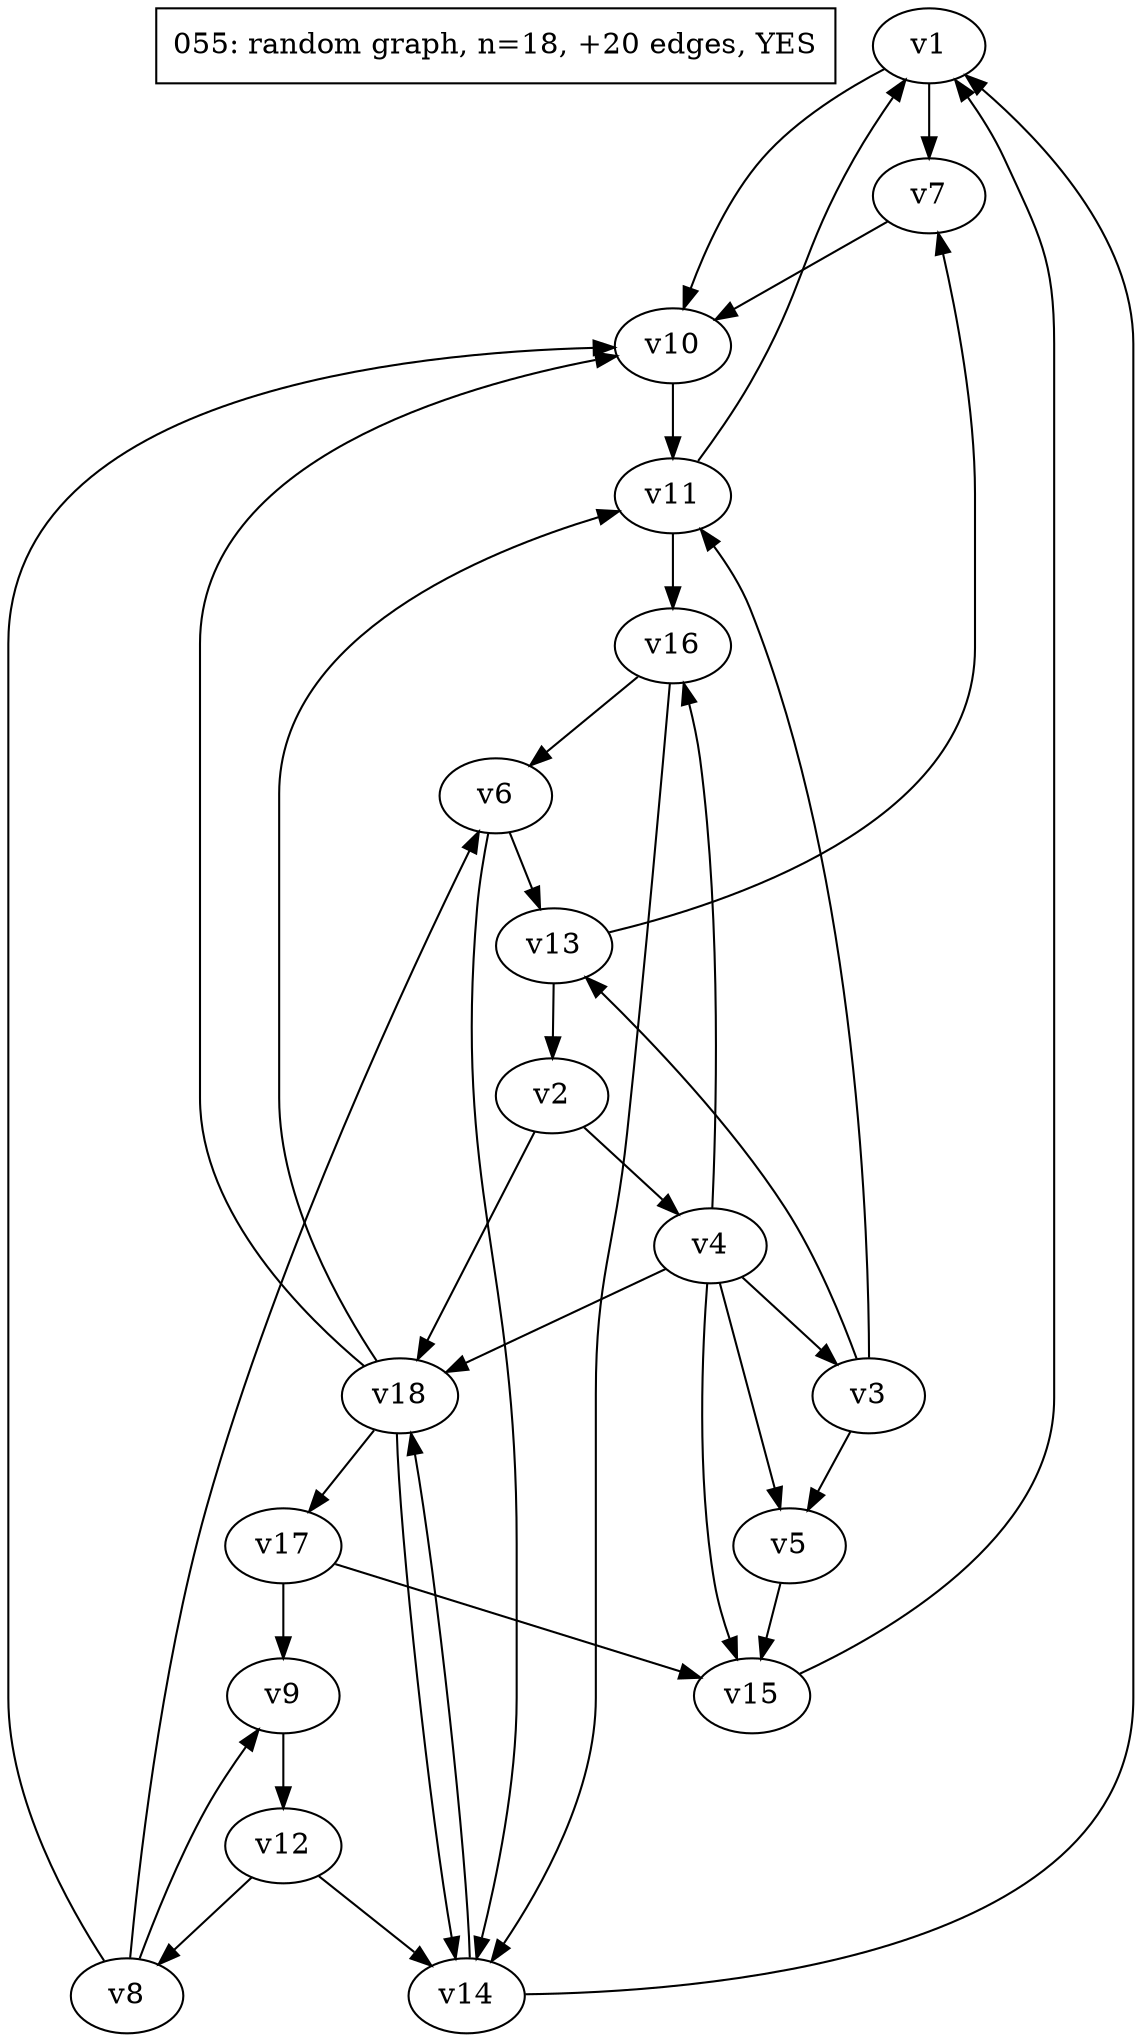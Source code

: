 digraph test055 {
	d[label="055: random graph, n=18, +20 edges, YES" shape=box]
	v1
	v2
	v3
	v4
	v5
	v6
	v7
	v8
	v9
	v10
	v11
	v12
	v13
	v14
	v15
	v16
	v17
	v18
	v12 -> v8;
	v4 -> v16;
	v2 -> v18;
	v18 -> v10;
	v5 -> v15;
	v18 -> v14;
	v18 -> v11;
	v6 -> v13;
	v11 -> v16;
	v4 -> v3;
	v13 -> v7;
	v3 -> v5;
	v8 -> v6;
	v7 -> v10;
	v6 -> v14;
	v4 -> v18;
	v4 -> v15;
	v3 -> v11;
	v2 -> v4;
	v9 -> v12;
	v16 -> v6;
	v14 -> v1;
	v15 -> v1;
	v8 -> v10;
	v16 -> v14;
	v11 -> v1;
	v17 -> v15;
	v8 -> v9;
	v18 -> v17;
	v3 -> v13;
	v10 -> v11;
	v14 -> v18;
	v1 -> v10;
	v4 -> v5;
	v12 -> v14;
	v17 -> v9;
	v1 -> v7;
	v13 -> v2;
}
